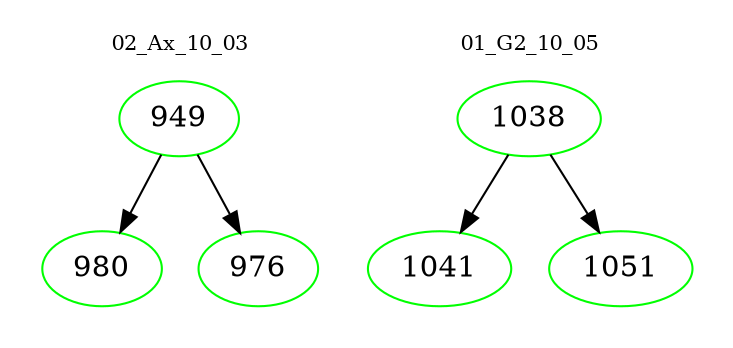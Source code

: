 digraph{
subgraph cluster_0 {
color = white
label = "02_Ax_10_03";
fontsize=10;
T0_949 [label="949", color="green"]
T0_949 -> T0_980 [color="black"]
T0_980 [label="980", color="green"]
T0_949 -> T0_976 [color="black"]
T0_976 [label="976", color="green"]
}
subgraph cluster_1 {
color = white
label = "01_G2_10_05";
fontsize=10;
T1_1038 [label="1038", color="green"]
T1_1038 -> T1_1041 [color="black"]
T1_1041 [label="1041", color="green"]
T1_1038 -> T1_1051 [color="black"]
T1_1051 [label="1051", color="green"]
}
}
